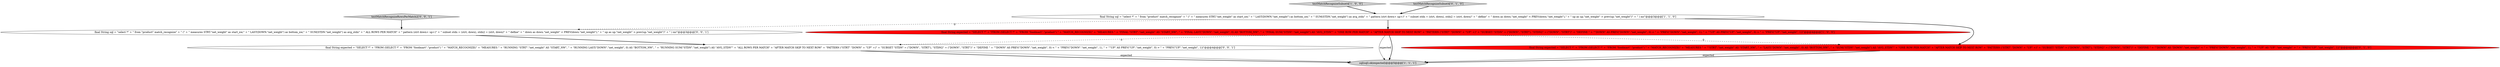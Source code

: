 digraph {
3 [style = filled, label = "final String sql = \"select *\" + \" from \"product\" match_recognize\" + \" (\" + \" measures STRT.\"net_weight\" as start_nw,\" + \" LAST(DOWN.\"net_weight\") as bottom_nw,\" + \" SUM(STDN.\"net_weight\") as avg_stdn\" + \" pattern (strt down+ up+)\" + \" subset stdn = (strt, down), stdn2 = (strt, down)\" + \" define\" + \" down as down.\"net_weight\" < PREV(down.\"net_weight\"),\" + \" up as up.\"net_weight\" > prev(up.\"net_weight\")\" + \" ) mr\"@@@3@@@['1', '1', '0']", fillcolor = white, shape = ellipse image = "AAA0AAABBB1BBB"];
8 [style = filled, label = "final String expected = \"SELECT *\" + \"FROM (SELECT *\" + \"FROM \"foodmart\".\"product\") \" + \"MATCH_RECOGNIZE(\" + \"MEASURES \" + \"RUNNING \"STRT\".\"net_weight\" AS \"START_NW\", \" + \"RUNNING LAST(\"DOWN\".\"net_weight\", 0) AS \"BOTTOM_NW\", \" + \"RUNNING SUM(\"STDN\".\"net_weight\") AS \"AVG_STDN\"\" + \"ALL ROWS PER MATCH\" + \"AFTER MATCH SKIP TO NEXT ROW\" + \"PATTERN (\"STRT\" \"DOWN\" + \"UP\" +)\" + \"SUBSET \"STDN\" = (\"DOWN\", \"STRT\"), \"STDN2\" = (\"DOWN\", \"STRT\")\" + \"DEFINE \" + \"\"DOWN\" AS PREV(\"DOWN\".\"net_weight\", 0) < \" + \"PREV(\"DOWN\".\"net_weight\", 1), \" + \"\"UP\" AS PREV(\"UP\".\"net_weight\", 0) > \" + \"PREV(\"UP\".\"net_weight\", 1))\"@@@4@@@['0', '0', '1']", fillcolor = white, shape = ellipse image = "AAA0AAABBB3BBB"];
7 [style = filled, label = "testMatchRecognizeRowsPerMatch2['0', '0', '1']", fillcolor = lightgray, shape = diamond image = "AAA0AAABBB3BBB"];
4 [style = filled, label = "final String expected = \"SELECT *\" + \"FROM (SELECT *\" + \"FROM \"foodmart\".\"product\") \" + \"MATCH_RECOGNIZE(\" + \"MEASURES \" + \"\"STRT\".\"net_weight\" AS \"START_NW\", \" + \"LAST(\"DOWN\".\"net_weight\", 0) AS \"BOTTOM_NW\", \" + \"SUM(\"STDN\".\"net_weight\") AS \"AVG_STDN\"\" + \"ONE ROW PER MATCH\" + \"AFTER MATCH SKIP TO NEXT ROW\" + \"PATTERN (\"STRT\" \"DOWN\" + \"UP\" +)\" + \"SUBSET \"STDN\" = (\"DOWN\", \"STRT\"), \"STDN2\" = (\"DOWN\", \"STRT\")\" + \"DEFINE \" + \"\"DOWN\" AS \"DOWN\".\"net_weight\" < \" + \"PREV(\"DOWN\".\"net_weight\", 1), \" + \"\"UP\" AS \"UP\".\"net_weight\" > \" + \"PREV(\"UP\".\"net_weight\", 1))\"@@@4@@@['0', '1', '0']", fillcolor = red, shape = ellipse image = "AAA1AAABBB2BBB"];
0 [style = filled, label = "testMatchRecognizeSubset4['1', '0', '0']", fillcolor = lightgray, shape = diamond image = "AAA0AAABBB1BBB"];
6 [style = filled, label = "final String sql = \"select *\" + \" from \"product\" match_recognize\" + \" (\" + \" measures STRT.\"net_weight\" as start_nw,\" + \" LAST(DOWN.\"net_weight\") as bottom_nw,\" + \" SUM(STDN.\"net_weight\") as avg_stdn\" + \" ALL ROWS PER MATCH\" + \" pattern (strt down+ up+)\" + \" subset stdn = (strt, down), stdn2 = (strt, down)\" + \" define\" + \" down as down.\"net_weight\" < PREV(down.\"net_weight\"),\" + \" up as up.\"net_weight\" > prev(up.\"net_weight\")\" + \" ) mr\"@@@3@@@['0', '0', '1']", fillcolor = white, shape = ellipse image = "AAA0AAABBB3BBB"];
2 [style = filled, label = "sql(sql).ok(expected)@@@5@@@['1', '1', '1']", fillcolor = lightgray, shape = ellipse image = "AAA0AAABBB1BBB"];
5 [style = filled, label = "testMatchRecognizeSubset4['0', '1', '0']", fillcolor = lightgray, shape = diamond image = "AAA0AAABBB2BBB"];
1 [style = filled, label = "final String expected = \"SELECT *\" + \"FROM (SELECT *\" + \"FROM \"foodmart\".\"product\") \" + \"MATCH_RECOGNIZE(\" + \"MEASURES \" + \"FINAL \"STRT\".\"net_weight\" AS \"START_NW\", \" + \"FINAL LAST(\"DOWN\".\"net_weight\", 0) AS \"BOTTOM_NW\", \" + \"FINAL SUM(\"STDN\".\"net_weight\") AS \"AVG_STDN\"\" + \"ONE ROW PER MATCH\" + \"AFTER MATCH SKIP TO NEXT ROW\" + \"PATTERN (\"STRT\" \"DOWN\" + \"UP\" +)\" + \"SUBSET \"STDN\" = (\"DOWN\", \"STRT\"), \"STDN2\" = (\"DOWN\", \"STRT\")\" + \"DEFINE \" + \"\"DOWN\" AS PREV(\"DOWN\".\"net_weight\", 0) < \" + \"PREV(\"DOWN\".\"net_weight\", 1), \" + \"\"UP\" AS PREV(\"UP\".\"net_weight\", 0) > \" + \"PREV(\"UP\".\"net_weight\", 1))\"@@@4@@@['1', '0', '0']", fillcolor = red, shape = ellipse image = "AAA1AAABBB1BBB"];
0->3 [style = bold, label=""];
5->3 [style = bold, label=""];
4->2 [style = solid, label="expected"];
1->4 [style = dashed, label="0"];
1->8 [style = dashed, label="0"];
1->2 [style = bold, label=""];
8->2 [style = solid, label="expected"];
7->6 [style = bold, label=""];
3->6 [style = dashed, label="0"];
4->2 [style = bold, label=""];
3->1 [style = bold, label=""];
8->2 [style = bold, label=""];
3->4 [style = bold, label=""];
1->2 [style = solid, label="expected"];
6->8 [style = bold, label=""];
}
